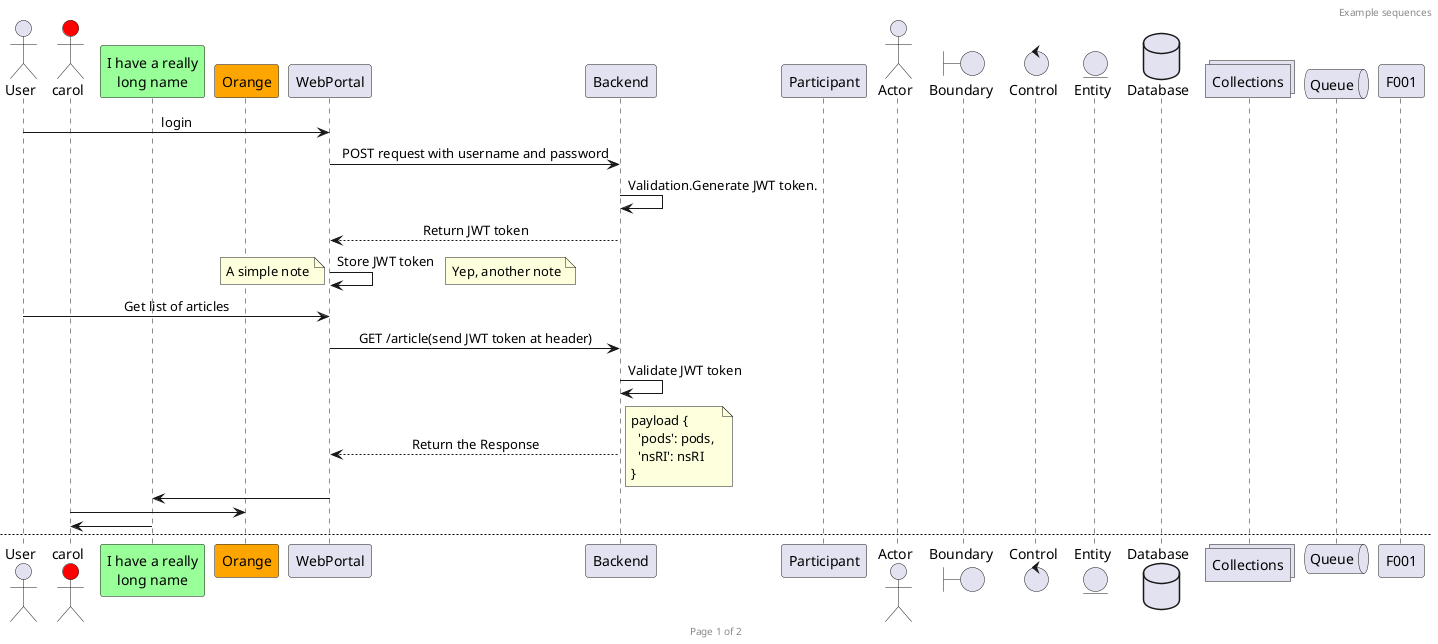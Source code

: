 @startuml

skinparam SequenceMessageAlignment center
skinparam responseMessageBelowArrow true
header Example sequences
footer Page %page% of %lastpage%
actor User
actor carol #red

participant "I have a really\nlong name" as L #99FF99
participant "Orange" as O #orange
User -> WebPortal: login 
WebPortal -> Backend:POST request with username and password
Backend ->Backend:Validation.Generate JWT token.
Backend -->WebPortal:Return JWT token
WebPortal ->WebPortal:Store JWT token
note left: A simple note
note right: Yep, another note
User -> WebPortal:Get list of articles
WebPortal ->Backend:GET /article(send JWT token at header)
Backend ->Backend:Validate JWT token
Backend-->WebPortal:Return the Response
note right: payload {\n  'pods': pods, \n  'nsRI': nsRI\n}
WebPortal -> L
carol -> O
L -> carol

newpage 

participant Participant as Foo
actor       Actor      as Foo1

boundary    Boundary    as Foo2
control     Control     as Foo3
entity      Entity      as Foo4
database    Database    as Foo5
collections Collections as Foo6
queue       Queue       as Foo7
Foo -> Foo1 : To actor 
Foo -> Foo2 : To boundary
Foo -> Foo3 : To control
Foo -> Foo4 : To entity
Foo -> Foo5 : To database
Foo -> Foo6 : To collections
Foo -> Foo7: To queue

note over F001, Foo2 #FFAAAA: This is displayed\n over Bob and Alice.


@enduml